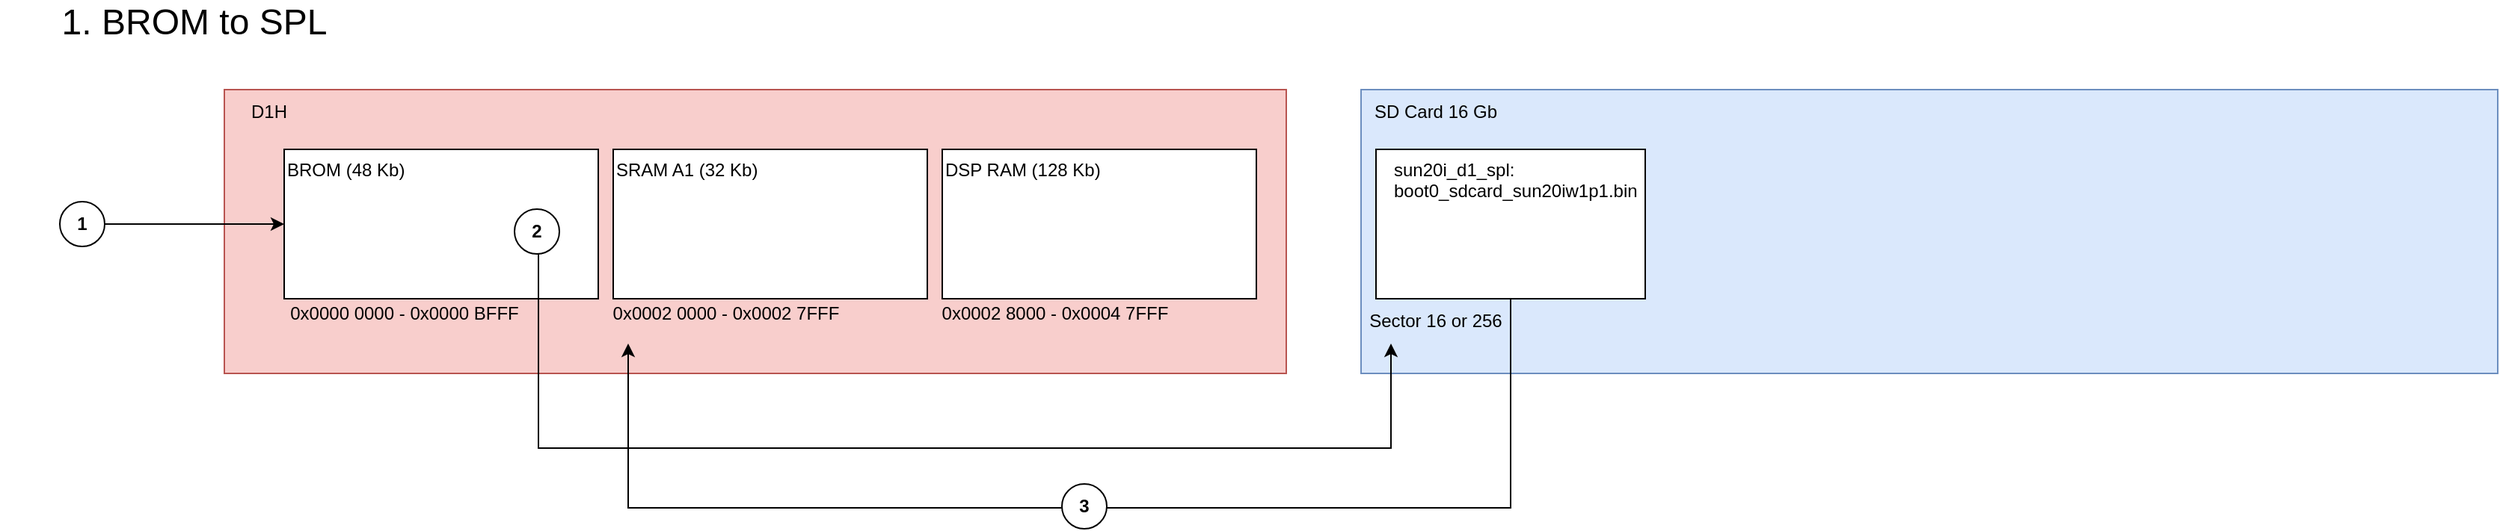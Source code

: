 <mxfile version="24.7.8">
  <diagram name="Page-1" id="-c6Ry725GxhYZqOuj7hc">
    <mxGraphModel dx="2438" dy="1038" grid="1" gridSize="10" guides="1" tooltips="1" connect="1" arrows="1" fold="1" page="1" pageScale="1" pageWidth="850" pageHeight="1100" math="0" shadow="0">
      <root>
        <mxCell id="0" />
        <mxCell id="1" parent="0" />
        <mxCell id="g0l_ifj-5Xz2NjAmxus5-9" value="" style="rounded=0;whiteSpace=wrap;html=1;connectable=0;fillColor=#f8cecc;strokeColor=#b85450;labelBackgroundColor=none;" parent="1" vertex="1">
          <mxGeometry x="-240" y="80" width="710" height="190" as="geometry" />
        </mxCell>
        <mxCell id="g0l_ifj-5Xz2NjAmxus5-1" value="" style="rounded=0;whiteSpace=wrap;html=1;connectable=0;labelBackgroundColor=none;" parent="1" vertex="1">
          <mxGeometry x="-200" y="120" width="210" height="100" as="geometry" />
        </mxCell>
        <mxCell id="g0l_ifj-5Xz2NjAmxus5-2" value="0x0000 0000 - 0x0000 BFFF" style="text;html=1;align=center;verticalAlign=middle;resizable=0;points=[];autosize=1;strokeColor=none;fillColor=none;connectable=0;labelBackgroundColor=none;" parent="1" vertex="1">
          <mxGeometry x="-210" y="215" width="180" height="30" as="geometry" />
        </mxCell>
        <mxCell id="g0l_ifj-5Xz2NjAmxus5-4" value="0x0002 0000 - 0x0002 7FFF" style="text;html=1;align=center;verticalAlign=middle;resizable=0;points=[];autosize=1;strokeColor=none;fillColor=none;connectable=0;labelBackgroundColor=none;" parent="1" vertex="1">
          <mxGeometry x="10" y="215" width="170" height="30" as="geometry" />
        </mxCell>
        <mxCell id="g0l_ifj-5Xz2NjAmxus5-6" value="0x0002 8000 - 0x0004 7FFF" style="text;html=1;align=center;verticalAlign=middle;resizable=0;points=[];autosize=1;strokeColor=none;fillColor=none;connectable=0;labelBackgroundColor=none;" parent="1" vertex="1">
          <mxGeometry x="230" y="215" width="170" height="30" as="geometry" />
        </mxCell>
        <mxCell id="g0l_ifj-5Xz2NjAmxus5-10" value="D1H" style="text;html=1;align=center;verticalAlign=middle;whiteSpace=wrap;rounded=0;labelBackgroundColor=none;" parent="1" vertex="1">
          <mxGeometry x="-240" y="80" width="60" height="30" as="geometry" />
        </mxCell>
        <mxCell id="g0l_ifj-5Xz2NjAmxus5-11" value="" style="rounded=0;whiteSpace=wrap;html=1;connectable=0;fillColor=#dae8fc;strokeColor=#6c8ebf;labelBackgroundColor=none;" parent="1" vertex="1">
          <mxGeometry x="520" y="80" width="760" height="190" as="geometry" />
        </mxCell>
        <mxCell id="g0l_ifj-5Xz2NjAmxus5-14" value="" style="endArrow=classic;html=1;rounded=0;entryX=0;entryY=0.5;entryDx=0;entryDy=0;labelBackgroundColor=none;" parent="1" target="g0l_ifj-5Xz2NjAmxus5-1" edge="1">
          <mxGeometry width="50" height="50" relative="1" as="geometry">
            <mxPoint x="-320" y="170" as="sourcePoint" />
            <mxPoint x="-180" y="-50" as="targetPoint" />
          </mxGeometry>
        </mxCell>
        <mxCell id="g0l_ifj-5Xz2NjAmxus5-15" value="Sector 16 or 256" style="text;html=1;align=center;verticalAlign=middle;whiteSpace=wrap;rounded=0;connectable=0;labelBackgroundColor=none;" parent="1" vertex="1">
          <mxGeometry x="520" y="215" width="100" height="40" as="geometry" />
        </mxCell>
        <mxCell id="g0l_ifj-5Xz2NjAmxus5-16" value="" style="rounded=0;whiteSpace=wrap;html=1;connectable=0;labelBackgroundColor=none;" parent="1" vertex="1">
          <mxGeometry x="530" y="120" width="180" height="100" as="geometry" />
        </mxCell>
        <mxCell id="g0l_ifj-5Xz2NjAmxus5-17" value="&lt;br&gt;&lt;div style=&quot;forced-color-adjust: none; color: rgb(0, 0, 0); font-family: Helvetica; font-size: 12px; font-style: normal; font-variant-ligatures: normal; font-variant-caps: normal; font-weight: 400; letter-spacing: normal; orphans: 2; text-align: center; text-indent: 0px; text-transform: none; widows: 2; word-spacing: 0px; -webkit-text-stroke-width: 0px; white-space: normal; text-decoration-thickness: initial; text-decoration-style: initial; text-decoration-color: initial;&quot;&gt;SD Card 16 Gb&lt;/div&gt;&lt;div&gt;&lt;br&gt;&lt;/div&gt;" style="text;html=1;align=center;verticalAlign=middle;whiteSpace=wrap;rounded=0;connectable=0;labelBackgroundColor=none;" parent="1" vertex="1">
          <mxGeometry x="520" y="80" width="100" height="30" as="geometry" />
        </mxCell>
        <mxCell id="g0l_ifj-5Xz2NjAmxus5-30" value="&lt;span style=&quot;color: rgb(0, 0, 0); font-family: Helvetica; font-size: 12px; font-style: normal; font-variant-ligatures: normal; font-variant-caps: normal; font-weight: 400; letter-spacing: normal; orphans: 2; text-align: center; text-indent: 0px; text-transform: none; widows: 2; word-spacing: 0px; -webkit-text-stroke-width: 0px; white-space: normal; text-decoration-thickness: initial; text-decoration-style: initial; text-decoration-color: initial; float: none; display: inline !important;&quot;&gt;BROM (&lt;/span&gt;&lt;span style=&quot;text-align: center;&quot;&gt;48 Kb)&lt;/span&gt;" style="text;whiteSpace=wrap;html=1;labelBackgroundColor=none;" parent="1" vertex="1">
          <mxGeometry x="-200" y="120" width="100" height="30" as="geometry" />
        </mxCell>
        <UserObject label="&lt;span style=&quot;color: rgb(0, 0, 0); font-family: Helvetica; font-size: 12px; font-style: normal; font-variant-ligatures: normal; font-variant-caps: normal; font-weight: 400; letter-spacing: normal; orphans: 2; text-align: center; text-indent: 0px; text-transform: none; widows: 2; word-spacing: 0px; -webkit-text-stroke-width: 0px; white-space: normal; text-decoration-thickness: initial; text-decoration-style: initial; text-decoration-color: initial; float: none; display: inline !important;&quot;&gt;sun20i_d1_spl:&lt;/span&gt;&lt;div style=&quot;forced-color-adjust: none; color: rgb(0, 0, 0); font-family: Helvetica; font-size: 12px; font-style: normal; font-variant-ligatures: normal; font-variant-caps: normal; font-weight: 400; letter-spacing: normal; orphans: 2; text-align: center; text-indent: 0px; text-transform: none; widows: 2; word-spacing: 0px; -webkit-text-stroke-width: 0px; white-space: normal; text-decoration-thickness: initial; text-decoration-style: initial; text-decoration-color: initial;&quot;&gt;boot0_sdcard_sun20iw1p1.bin&lt;/div&gt;" id="g0l_ifj-5Xz2NjAmxus5-33">
          <mxCell style="text;whiteSpace=wrap;html=1;labelBackgroundColor=none;" parent="1" vertex="1">
            <mxGeometry x="540" y="120" width="200" height="50" as="geometry" />
          </mxCell>
        </UserObject>
        <mxCell id="g0l_ifj-5Xz2NjAmxus5-40" value="" style="rounded=0;whiteSpace=wrap;html=1;connectable=0;labelBackgroundColor=none;" parent="1" vertex="1">
          <mxGeometry x="20" y="120" width="210" height="100" as="geometry" />
        </mxCell>
        <mxCell id="g0l_ifj-5Xz2NjAmxus5-42" value="" style="rounded=0;whiteSpace=wrap;html=1;connectable=0;labelBackgroundColor=none;" parent="1" vertex="1">
          <mxGeometry x="240" y="120" width="210" height="100" as="geometry" />
        </mxCell>
        <mxCell id="g0l_ifj-5Xz2NjAmxus5-31" value="&lt;span style=&quot;color: rgb(0, 0, 0); font-family: Helvetica; font-size: 12px; font-style: normal; font-variant-ligatures: normal; font-variant-caps: normal; font-weight: 400; letter-spacing: normal; orphans: 2; text-align: center; text-indent: 0px; text-transform: none; widows: 2; word-spacing: 0px; -webkit-text-stroke-width: 0px; white-space: normal; text-decoration-thickness: initial; text-decoration-style: initial; text-decoration-color: initial; float: none; display: inline !important;&quot;&gt;SRAM A1 (&lt;/span&gt;&lt;span style=&quot;text-align: center;&quot;&gt;32 Kb)&lt;/span&gt;" style="text;whiteSpace=wrap;html=1;labelBackgroundColor=none;" parent="1" vertex="1">
          <mxGeometry x="20" y="120" width="105" height="30" as="geometry" />
        </mxCell>
        <mxCell id="g0l_ifj-5Xz2NjAmxus5-32" value="&lt;span style=&quot;color: rgb(0, 0, 0); font-family: Helvetica; font-size: 12px; font-style: normal; font-variant-ligatures: normal; font-variant-caps: normal; font-weight: 400; letter-spacing: normal; orphans: 2; text-align: center; text-indent: 0px; text-transform: none; widows: 2; word-spacing: 0px; -webkit-text-stroke-width: 0px; white-space: normal; text-decoration-thickness: initial; text-decoration-style: initial; text-decoration-color: initial; float: none; display: inline !important;&quot;&gt;DSP RAM (&lt;/span&gt;&lt;span style=&quot;text-align: center;&quot;&gt;128 Kb)&lt;/span&gt;" style="text;whiteSpace=wrap;html=1;labelBackgroundColor=none;" parent="1" vertex="1">
          <mxGeometry x="240" y="120" width="110" height="30" as="geometry" />
        </mxCell>
        <mxCell id="g0l_ifj-5Xz2NjAmxus5-44" value="" style="endArrow=classic;html=1;rounded=0;labelBackgroundColor=none;" parent="1" edge="1">
          <mxGeometry width="50" height="50" relative="1" as="geometry">
            <mxPoint x="-30" y="180" as="sourcePoint" />
            <mxPoint x="540" y="250" as="targetPoint" />
            <Array as="points">
              <mxPoint x="-30" y="320" />
              <mxPoint x="540" y="320" />
            </Array>
          </mxGeometry>
        </mxCell>
        <mxCell id="g0l_ifj-5Xz2NjAmxus5-45" value="" style="endArrow=classic;html=1;rounded=0;labelBackgroundColor=none;" parent="1" edge="1">
          <mxGeometry width="50" height="50" relative="1" as="geometry">
            <mxPoint x="620" y="220" as="sourcePoint" />
            <mxPoint x="30" y="250" as="targetPoint" />
            <Array as="points">
              <mxPoint x="620" y="360" />
              <mxPoint x="30" y="360" />
            </Array>
          </mxGeometry>
        </mxCell>
        <mxCell id="g0l_ifj-5Xz2NjAmxus5-54" value="Text" style="edgeLabel;html=1;align=center;verticalAlign=middle;resizable=0;points=[];labelBackgroundColor=none;" parent="g0l_ifj-5Xz2NjAmxus5-45" vertex="1" connectable="0">
          <mxGeometry x="0.016" y="-2" relative="1" as="geometry">
            <mxPoint x="-1" as="offset" />
          </mxGeometry>
        </mxCell>
        <mxCell id="g0l_ifj-5Xz2NjAmxus5-51" value="1" style="ellipse;whiteSpace=wrap;html=1;aspect=fixed;fontStyle=1;connectable=0;labelBackgroundColor=none;" parent="1" vertex="1">
          <mxGeometry x="-350" y="155" width="30" height="30" as="geometry" />
        </mxCell>
        <mxCell id="g0l_ifj-5Xz2NjAmxus5-52" value="2" style="ellipse;whiteSpace=wrap;html=1;aspect=fixed;fontStyle=1;connectable=0;labelBackgroundColor=none;" parent="1" vertex="1">
          <mxGeometry x="-46" y="160" width="30" height="30" as="geometry" />
        </mxCell>
        <mxCell id="g0l_ifj-5Xz2NjAmxus5-53" value="3" style="ellipse;whiteSpace=wrap;html=1;aspect=fixed;fontStyle=1;connectable=0;labelBackgroundColor=none;" parent="1" vertex="1">
          <mxGeometry x="320" y="344" width="30" height="30" as="geometry" />
        </mxCell>
        <mxCell id="g0l_ifj-5Xz2NjAmxus5-55" value="1. BROM to SPL" style="text;html=1;align=center;verticalAlign=middle;whiteSpace=wrap;rounded=0;fontSize=24;labelBackgroundColor=none;" parent="1" vertex="1">
          <mxGeometry x="-390" y="20" width="260" height="30" as="geometry" />
        </mxCell>
      </root>
    </mxGraphModel>
  </diagram>
</mxfile>
